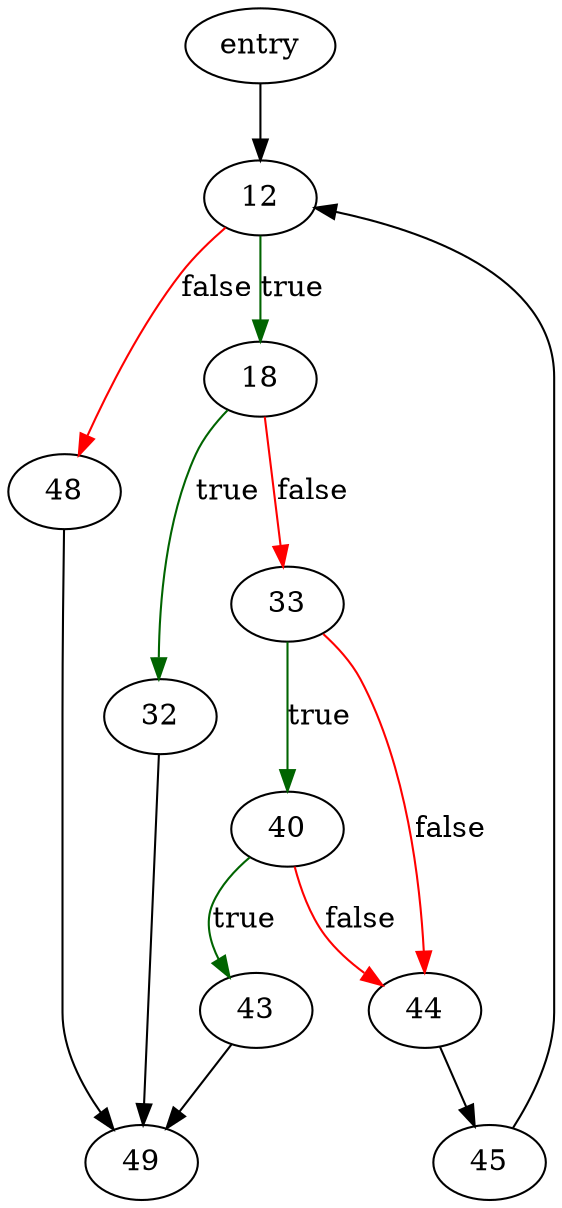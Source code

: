 digraph "fkChildIsModified" {
	// Node definitions.
	4 [label=entry];
	12;
	18;
	32;
	33;
	40;
	43;
	44;
	45;
	48;
	49;

	// Edge definitions.
	4 -> 12;
	12 -> 18 [
		color=darkgreen
		label=true
	];
	12 -> 48 [
		color=red
		label=false
	];
	18 -> 32 [
		color=darkgreen
		label=true
	];
	18 -> 33 [
		color=red
		label=false
	];
	32 -> 49;
	33 -> 40 [
		color=darkgreen
		label=true
	];
	33 -> 44 [
		color=red
		label=false
	];
	40 -> 43 [
		color=darkgreen
		label=true
	];
	40 -> 44 [
		color=red
		label=false
	];
	43 -> 49;
	44 -> 45;
	45 -> 12;
	48 -> 49;
}